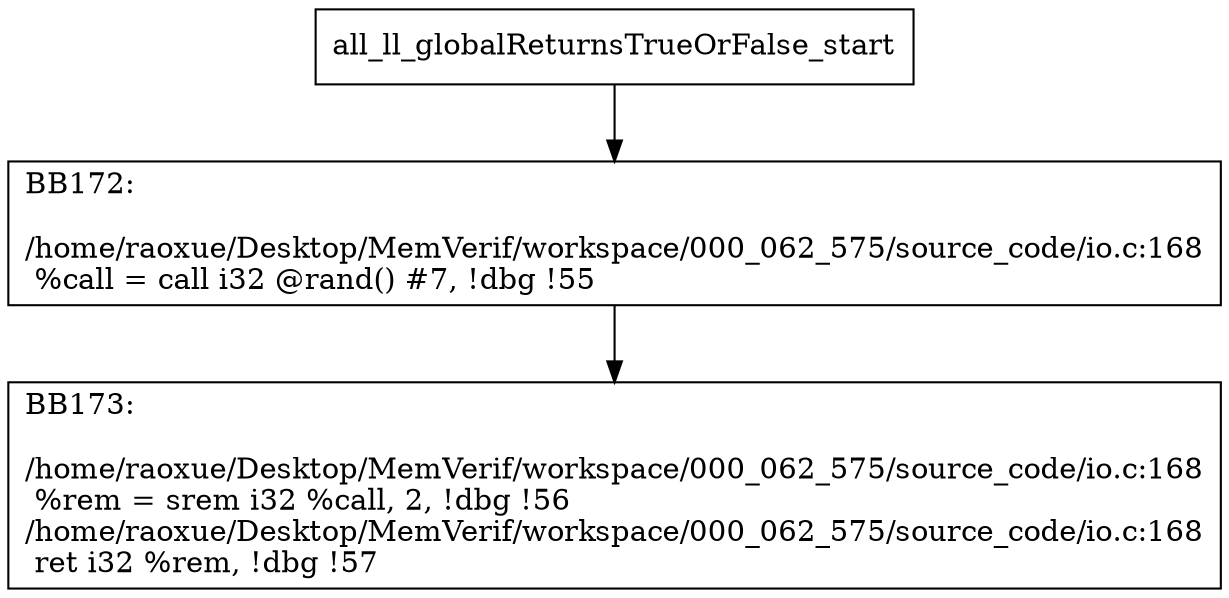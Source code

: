 digraph "CFG for'all_ll_globalReturnsTrueOrFalse' function" {
	BBall_ll_globalReturnsTrueOrFalse_start[shape=record,label="{all_ll_globalReturnsTrueOrFalse_start}"];
	BBall_ll_globalReturnsTrueOrFalse_start-> all_ll_globalReturnsTrueOrFalseBB172;
	all_ll_globalReturnsTrueOrFalseBB172 [shape=record, label="{BB172:\l\l/home/raoxue/Desktop/MemVerif/workspace/000_062_575/source_code/io.c:168\l
  %call = call i32 @rand() #7, !dbg !55\l
}"];
	all_ll_globalReturnsTrueOrFalseBB172-> all_ll_globalReturnsTrueOrFalseBB173;
	all_ll_globalReturnsTrueOrFalseBB173 [shape=record, label="{BB173:\l\l/home/raoxue/Desktop/MemVerif/workspace/000_062_575/source_code/io.c:168\l
  %rem = srem i32 %call, 2, !dbg !56\l
/home/raoxue/Desktop/MemVerif/workspace/000_062_575/source_code/io.c:168\l
  ret i32 %rem, !dbg !57\l
}"];
}
